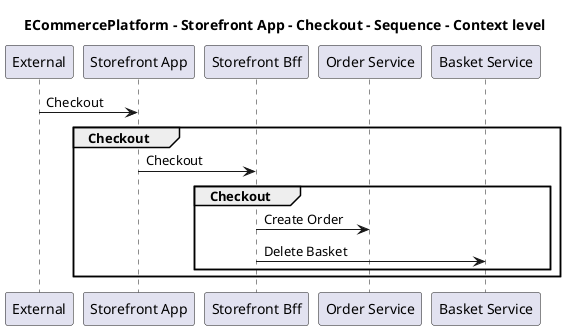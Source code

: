 @startuml

title ECommercePlatform - Storefront App - Checkout - Sequence - Context level

participant "External" as C4InterFlow.SoftwareSystems.ExternalSystem
participant "Storefront App" as ECommercePlatform.SoftwareSystems.StorefrontApp
participant "Storefront Bff" as ECommercePlatform.SoftwareSystems.StorefrontBff
participant "Order Service" as ECommercePlatform.SoftwareSystems.OrderService
participant "Basket Service" as ECommercePlatform.SoftwareSystems.BasketService

C4InterFlow.SoftwareSystems.ExternalSystem -> ECommercePlatform.SoftwareSystems.StorefrontApp : Checkout
group Checkout
ECommercePlatform.SoftwareSystems.StorefrontApp -> ECommercePlatform.SoftwareSystems.StorefrontBff : Checkout
group Checkout
ECommercePlatform.SoftwareSystems.StorefrontBff -> ECommercePlatform.SoftwareSystems.OrderService : Create Order
ECommercePlatform.SoftwareSystems.StorefrontBff -> ECommercePlatform.SoftwareSystems.BasketService : Delete Basket
end
end


@enduml
